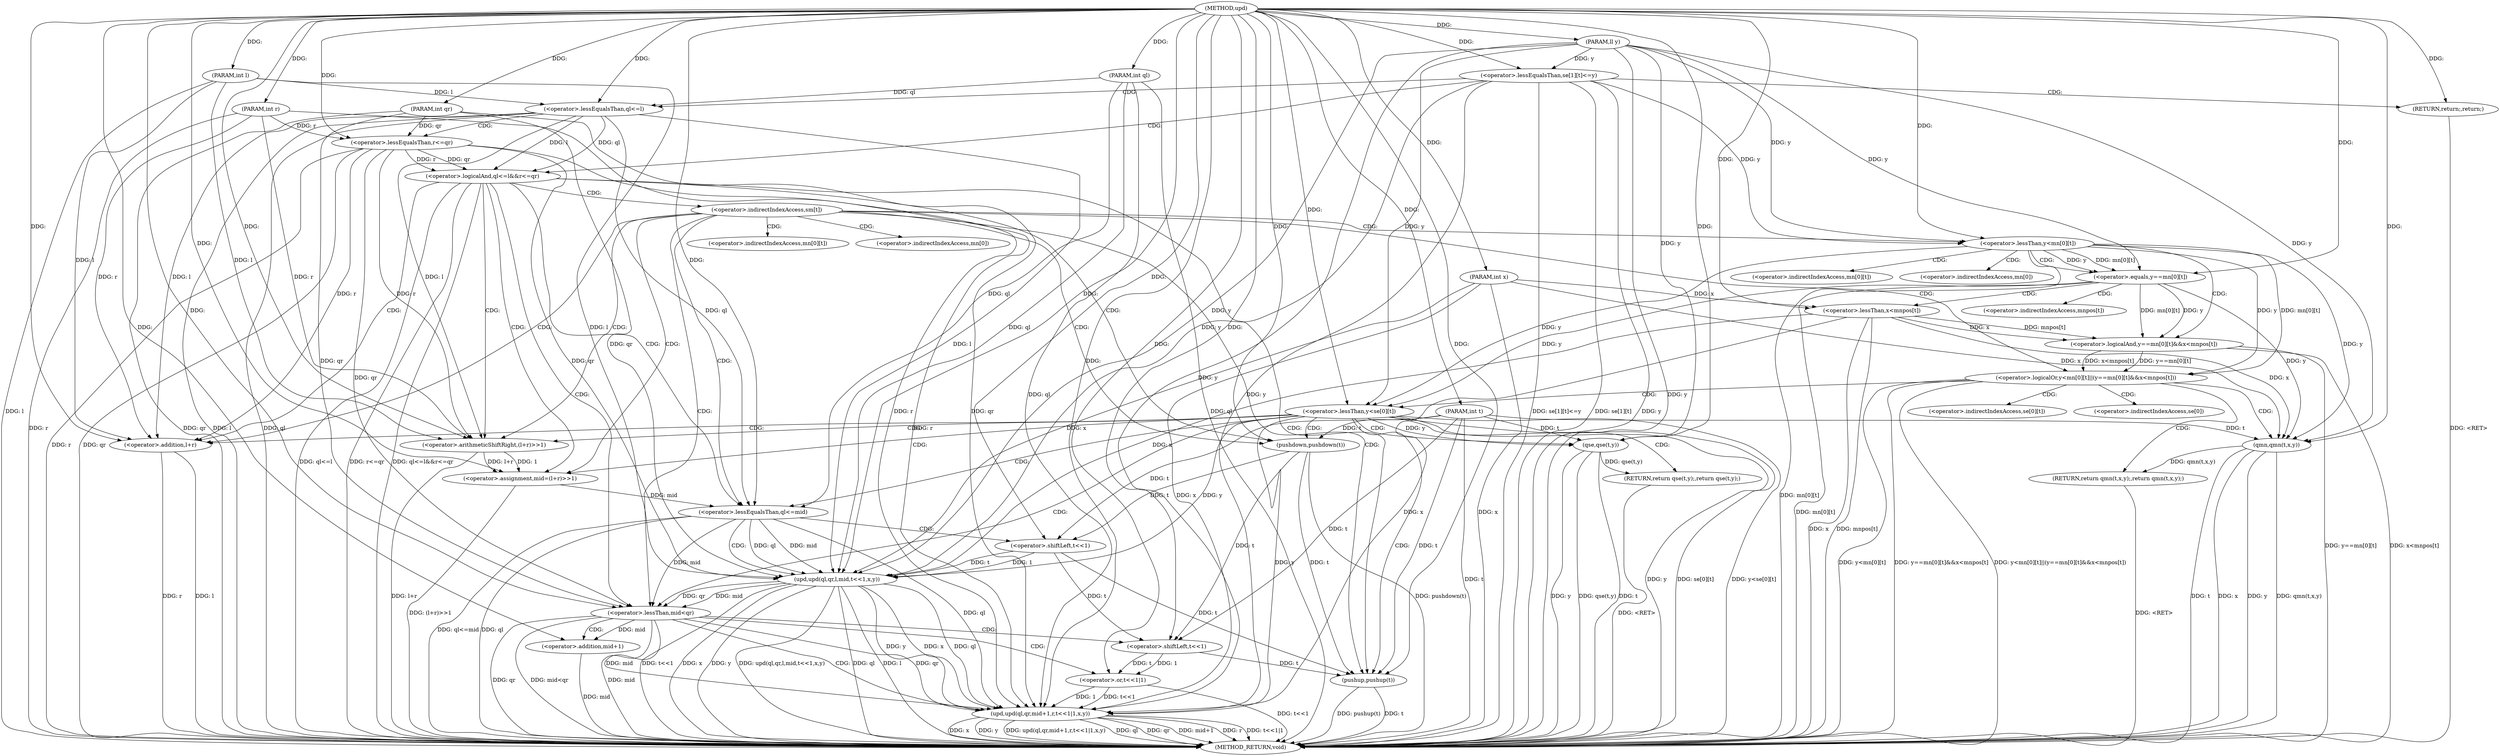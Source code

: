 digraph "upd" {  
"1000961" [label = "(METHOD,upd)" ]
"1001077" [label = "(METHOD_RETURN,void)" ]
"1000962" [label = "(PARAM,int ql)" ]
"1000963" [label = "(PARAM,int qr)" ]
"1000964" [label = "(PARAM,int l)" ]
"1000965" [label = "(PARAM,int r)" ]
"1000966" [label = "(PARAM,int t)" ]
"1000967" [label = "(PARAM,int x)" ]
"1000968" [label = "(PARAM,ll y)" ]
"1001034" [label = "(<operator>.assignment,mid=(l+r)>>1)" ]
"1001041" [label = "(pushdown,pushdown(t))" ]
"1001075" [label = "(pushup,pushup(t))" ]
"1000971" [label = "(<operator>.lessEqualsThan,se[1][t]<=y)" ]
"1000978" [label = "(RETURN,return;,return;)" ]
"1000980" [label = "(<operator>.logicalAnd,ql<=l&&r<=qr)" ]
"1001044" [label = "(<operator>.lessEqualsThan,ql<=mid)" ]
"1001047" [label = "(upd,upd(ql,qr,l,mid,t<<1,x,y))" ]
"1001058" [label = "(<operator>.lessThan,mid<qr)" ]
"1001061" [label = "(upd,upd(ql,qr,mid+1,r,t<<1|1,x,y))" ]
"1001036" [label = "(<operator>.arithmeticShiftRight,(l+r)>>1)" ]
"1000981" [label = "(<operator>.lessEqualsThan,ql<=l)" ]
"1000984" [label = "(<operator>.lessEqualsThan,r<=qr)" ]
"1001037" [label = "(<operator>.addition,l+r)" ]
"1001052" [label = "(<operator>.shiftLeft,t<<1)" ]
"1001064" [label = "(<operator>.addition,mid+1)" ]
"1001068" [label = "(<operator>.or,t<<1|1)" ]
"1001069" [label = "(<operator>.shiftLeft,t<<1)" ]
"1000994" [label = "(<operator>.logicalOr,y<mn[0][t]||(y==mn[0][t]&&x<mnpos[t]))" ]
"1001015" [label = "(RETURN,return qmn(t,x,y);,return qmn(t,x,y);)" ]
"1001016" [label = "(qmn,qmn(t,x,y))" ]
"1000995" [label = "(<operator>.lessThan,y<mn[0][t])" ]
"1001002" [label = "(<operator>.logicalAnd,y==mn[0][t]&&x<mnpos[t])" ]
"1001022" [label = "(<operator>.lessThan,y<se[0][t])" ]
"1001029" [label = "(RETURN,return qse(t,y);,return qse(t,y);)" ]
"1001003" [label = "(<operator>.equals,y==mn[0][t])" ]
"1001010" [label = "(<operator>.lessThan,x<mnpos[t])" ]
"1001030" [label = "(qse,qse(t,y))" ]
"1000989" [label = "(<operator>.indirectIndexAccess,sm[t])" ]
"1000997" [label = "(<operator>.indirectIndexAccess,mn[0][t])" ]
"1000998" [label = "(<operator>.indirectIndexAccess,mn[0])" ]
"1001005" [label = "(<operator>.indirectIndexAccess,mn[0][t])" ]
"1001012" [label = "(<operator>.indirectIndexAccess,mnpos[t])" ]
"1001024" [label = "(<operator>.indirectIndexAccess,se[0][t])" ]
"1001006" [label = "(<operator>.indirectIndexAccess,mn[0])" ]
"1001025" [label = "(<operator>.indirectIndexAccess,se[0])" ]
  "1001029" -> "1001077"  [ label = "DDG: <RET>"] 
  "1000978" -> "1001077"  [ label = "DDG: <RET>"] 
  "1000962" -> "1001077"  [ label = "DDG: ql"] 
  "1000963" -> "1001077"  [ label = "DDG: qr"] 
  "1000964" -> "1001077"  [ label = "DDG: l"] 
  "1000965" -> "1001077"  [ label = "DDG: r"] 
  "1000966" -> "1001077"  [ label = "DDG: t"] 
  "1000967" -> "1001077"  [ label = "DDG: x"] 
  "1000968" -> "1001077"  [ label = "DDG: y"] 
  "1000971" -> "1001077"  [ label = "DDG: se[1][t]"] 
  "1000971" -> "1001077"  [ label = "DDG: y"] 
  "1000971" -> "1001077"  [ label = "DDG: se[1][t]<=y"] 
  "1000981" -> "1001077"  [ label = "DDG: ql"] 
  "1000981" -> "1001077"  [ label = "DDG: l"] 
  "1000980" -> "1001077"  [ label = "DDG: ql<=l"] 
  "1000984" -> "1001077"  [ label = "DDG: r"] 
  "1000984" -> "1001077"  [ label = "DDG: qr"] 
  "1000980" -> "1001077"  [ label = "DDG: r<=qr"] 
  "1000980" -> "1001077"  [ label = "DDG: ql<=l&&r<=qr"] 
  "1000995" -> "1001077"  [ label = "DDG: mn[0][t]"] 
  "1000994" -> "1001077"  [ label = "DDG: y<mn[0][t]"] 
  "1001003" -> "1001077"  [ label = "DDG: mn[0][t]"] 
  "1001002" -> "1001077"  [ label = "DDG: y==mn[0][t]"] 
  "1001010" -> "1001077"  [ label = "DDG: x"] 
  "1001010" -> "1001077"  [ label = "DDG: mnpos[t]"] 
  "1001002" -> "1001077"  [ label = "DDG: x<mnpos[t]"] 
  "1000994" -> "1001077"  [ label = "DDG: y==mn[0][t]&&x<mnpos[t]"] 
  "1000994" -> "1001077"  [ label = "DDG: y<mn[0][t]||(y==mn[0][t]&&x<mnpos[t])"] 
  "1001022" -> "1001077"  [ label = "DDG: y"] 
  "1001022" -> "1001077"  [ label = "DDG: se[0][t]"] 
  "1001022" -> "1001077"  [ label = "DDG: y<se[0][t]"] 
  "1001037" -> "1001077"  [ label = "DDG: l"] 
  "1001037" -> "1001077"  [ label = "DDG: r"] 
  "1001036" -> "1001077"  [ label = "DDG: l+r"] 
  "1001034" -> "1001077"  [ label = "DDG: (l+r)>>1"] 
  "1001041" -> "1001077"  [ label = "DDG: pushdown(t)"] 
  "1001044" -> "1001077"  [ label = "DDG: ql"] 
  "1001044" -> "1001077"  [ label = "DDG: ql<=mid"] 
  "1001047" -> "1001077"  [ label = "DDG: ql"] 
  "1001047" -> "1001077"  [ label = "DDG: l"] 
  "1001047" -> "1001077"  [ label = "DDG: t<<1"] 
  "1001047" -> "1001077"  [ label = "DDG: x"] 
  "1001047" -> "1001077"  [ label = "DDG: y"] 
  "1001047" -> "1001077"  [ label = "DDG: upd(ql,qr,l,mid,t<<1,x,y)"] 
  "1001058" -> "1001077"  [ label = "DDG: mid"] 
  "1001058" -> "1001077"  [ label = "DDG: qr"] 
  "1001058" -> "1001077"  [ label = "DDG: mid<qr"] 
  "1001061" -> "1001077"  [ label = "DDG: ql"] 
  "1001061" -> "1001077"  [ label = "DDG: qr"] 
  "1001064" -> "1001077"  [ label = "DDG: mid"] 
  "1001061" -> "1001077"  [ label = "DDG: mid+1"] 
  "1001061" -> "1001077"  [ label = "DDG: r"] 
  "1001068" -> "1001077"  [ label = "DDG: t<<1"] 
  "1001061" -> "1001077"  [ label = "DDG: t<<1|1"] 
  "1001061" -> "1001077"  [ label = "DDG: x"] 
  "1001061" -> "1001077"  [ label = "DDG: y"] 
  "1001061" -> "1001077"  [ label = "DDG: upd(ql,qr,mid+1,r,t<<1|1,x,y)"] 
  "1001075" -> "1001077"  [ label = "DDG: t"] 
  "1001075" -> "1001077"  [ label = "DDG: pushup(t)"] 
  "1001030" -> "1001077"  [ label = "DDG: t"] 
  "1001030" -> "1001077"  [ label = "DDG: y"] 
  "1001030" -> "1001077"  [ label = "DDG: qse(t,y)"] 
  "1001016" -> "1001077"  [ label = "DDG: t"] 
  "1001016" -> "1001077"  [ label = "DDG: x"] 
  "1001016" -> "1001077"  [ label = "DDG: y"] 
  "1001016" -> "1001077"  [ label = "DDG: qmn(t,x,y)"] 
  "1001015" -> "1001077"  [ label = "DDG: <RET>"] 
  "1000961" -> "1000962"  [ label = "DDG: "] 
  "1000961" -> "1000963"  [ label = "DDG: "] 
  "1000961" -> "1000964"  [ label = "DDG: "] 
  "1000961" -> "1000965"  [ label = "DDG: "] 
  "1000961" -> "1000966"  [ label = "DDG: "] 
  "1000961" -> "1000967"  [ label = "DDG: "] 
  "1000961" -> "1000968"  [ label = "DDG: "] 
  "1001036" -> "1001034"  [ label = "DDG: l+r"] 
  "1001036" -> "1001034"  [ label = "DDG: 1"] 
  "1000961" -> "1000978"  [ label = "DDG: "] 
  "1000961" -> "1001034"  [ label = "DDG: "] 
  "1000966" -> "1001041"  [ label = "DDG: t"] 
  "1000961" -> "1001041"  [ label = "DDG: "] 
  "1001041" -> "1001075"  [ label = "DDG: t"] 
  "1001052" -> "1001075"  [ label = "DDG: t"] 
  "1001069" -> "1001075"  [ label = "DDG: t"] 
  "1000966" -> "1001075"  [ label = "DDG: t"] 
  "1000961" -> "1001075"  [ label = "DDG: "] 
  "1000968" -> "1000971"  [ label = "DDG: y"] 
  "1000961" -> "1000971"  [ label = "DDG: "] 
  "1000981" -> "1000980"  [ label = "DDG: ql"] 
  "1000981" -> "1000980"  [ label = "DDG: l"] 
  "1000984" -> "1000980"  [ label = "DDG: qr"] 
  "1000984" -> "1000980"  [ label = "DDG: r"] 
  "1000981" -> "1001036"  [ label = "DDG: l"] 
  "1000964" -> "1001036"  [ label = "DDG: l"] 
  "1000961" -> "1001036"  [ label = "DDG: "] 
  "1000984" -> "1001036"  [ label = "DDG: r"] 
  "1000965" -> "1001036"  [ label = "DDG: r"] 
  "1000981" -> "1001044"  [ label = "DDG: ql"] 
  "1000962" -> "1001044"  [ label = "DDG: ql"] 
  "1000961" -> "1001044"  [ label = "DDG: "] 
  "1001034" -> "1001044"  [ label = "DDG: mid"] 
  "1001044" -> "1001047"  [ label = "DDG: ql"] 
  "1000962" -> "1001047"  [ label = "DDG: ql"] 
  "1000961" -> "1001047"  [ label = "DDG: "] 
  "1001010" -> "1001047"  [ label = "DDG: x"] 
  "1000967" -> "1001047"  [ label = "DDG: x"] 
  "1000984" -> "1001047"  [ label = "DDG: qr"] 
  "1000963" -> "1001047"  [ label = "DDG: qr"] 
  "1001044" -> "1001047"  [ label = "DDG: mid"] 
  "1001052" -> "1001047"  [ label = "DDG: 1"] 
  "1001052" -> "1001047"  [ label = "DDG: t"] 
  "1000971" -> "1001047"  [ label = "DDG: y"] 
  "1001022" -> "1001047"  [ label = "DDG: y"] 
  "1000968" -> "1001047"  [ label = "DDG: y"] 
  "1000964" -> "1001047"  [ label = "DDG: l"] 
  "1000981" -> "1001047"  [ label = "DDG: l"] 
  "1001044" -> "1001058"  [ label = "DDG: mid"] 
  "1001047" -> "1001058"  [ label = "DDG: mid"] 
  "1000961" -> "1001058"  [ label = "DDG: "] 
  "1000984" -> "1001058"  [ label = "DDG: qr"] 
  "1001047" -> "1001058"  [ label = "DDG: qr"] 
  "1000963" -> "1001058"  [ label = "DDG: qr"] 
  "1001044" -> "1001061"  [ label = "DDG: ql"] 
  "1001047" -> "1001061"  [ label = "DDG: ql"] 
  "1000962" -> "1001061"  [ label = "DDG: ql"] 
  "1000961" -> "1001061"  [ label = "DDG: "] 
  "1001058" -> "1001061"  [ label = "DDG: qr"] 
  "1000963" -> "1001061"  [ label = "DDG: qr"] 
  "1001068" -> "1001061"  [ label = "DDG: t<<1"] 
  "1001068" -> "1001061"  [ label = "DDG: 1"] 
  "1000965" -> "1001061"  [ label = "DDG: r"] 
  "1000984" -> "1001061"  [ label = "DDG: r"] 
  "1000971" -> "1001061"  [ label = "DDG: y"] 
  "1001022" -> "1001061"  [ label = "DDG: y"] 
  "1001047" -> "1001061"  [ label = "DDG: y"] 
  "1000968" -> "1001061"  [ label = "DDG: y"] 
  "1001058" -> "1001061"  [ label = "DDG: mid"] 
  "1001010" -> "1001061"  [ label = "DDG: x"] 
  "1001047" -> "1001061"  [ label = "DDG: x"] 
  "1000967" -> "1001061"  [ label = "DDG: x"] 
  "1000962" -> "1000981"  [ label = "DDG: ql"] 
  "1000961" -> "1000981"  [ label = "DDG: "] 
  "1000964" -> "1000981"  [ label = "DDG: l"] 
  "1000965" -> "1000984"  [ label = "DDG: r"] 
  "1000961" -> "1000984"  [ label = "DDG: "] 
  "1000963" -> "1000984"  [ label = "DDG: qr"] 
  "1000981" -> "1001037"  [ label = "DDG: l"] 
  "1000964" -> "1001037"  [ label = "DDG: l"] 
  "1000961" -> "1001037"  [ label = "DDG: "] 
  "1000984" -> "1001037"  [ label = "DDG: r"] 
  "1000965" -> "1001037"  [ label = "DDG: r"] 
  "1001041" -> "1001052"  [ label = "DDG: t"] 
  "1000966" -> "1001052"  [ label = "DDG: t"] 
  "1000961" -> "1001052"  [ label = "DDG: "] 
  "1001058" -> "1001064"  [ label = "DDG: mid"] 
  "1000961" -> "1001064"  [ label = "DDG: "] 
  "1001069" -> "1001068"  [ label = "DDG: t"] 
  "1001069" -> "1001068"  [ label = "DDG: 1"] 
  "1000961" -> "1001068"  [ label = "DDG: "] 
  "1001041" -> "1001069"  [ label = "DDG: t"] 
  "1001052" -> "1001069"  [ label = "DDG: t"] 
  "1000966" -> "1001069"  [ label = "DDG: t"] 
  "1000961" -> "1001069"  [ label = "DDG: "] 
  "1001016" -> "1001015"  [ label = "DDG: qmn(t,x,y)"] 
  "1000995" -> "1000994"  [ label = "DDG: mn[0][t]"] 
  "1000995" -> "1000994"  [ label = "DDG: y"] 
  "1001002" -> "1000994"  [ label = "DDG: y==mn[0][t]"] 
  "1001002" -> "1000994"  [ label = "DDG: x<mnpos[t]"] 
  "1000971" -> "1000995"  [ label = "DDG: y"] 
  "1000968" -> "1000995"  [ label = "DDG: y"] 
  "1000961" -> "1000995"  [ label = "DDG: "] 
  "1001003" -> "1001002"  [ label = "DDG: y"] 
  "1001003" -> "1001002"  [ label = "DDG: mn[0][t]"] 
  "1001010" -> "1001002"  [ label = "DDG: mnpos[t]"] 
  "1001010" -> "1001002"  [ label = "DDG: x"] 
  "1000966" -> "1001016"  [ label = "DDG: t"] 
  "1000961" -> "1001016"  [ label = "DDG: "] 
  "1001010" -> "1001016"  [ label = "DDG: x"] 
  "1000967" -> "1001016"  [ label = "DDG: x"] 
  "1000995" -> "1001016"  [ label = "DDG: y"] 
  "1001003" -> "1001016"  [ label = "DDG: y"] 
  "1000968" -> "1001016"  [ label = "DDG: y"] 
  "1001030" -> "1001029"  [ label = "DDG: qse(t,y)"] 
  "1000995" -> "1001003"  [ label = "DDG: y"] 
  "1000968" -> "1001003"  [ label = "DDG: y"] 
  "1000961" -> "1001003"  [ label = "DDG: "] 
  "1000995" -> "1001003"  [ label = "DDG: mn[0][t]"] 
  "1000967" -> "1001010"  [ label = "DDG: x"] 
  "1000961" -> "1001010"  [ label = "DDG: "] 
  "1000995" -> "1001022"  [ label = "DDG: y"] 
  "1001003" -> "1001022"  [ label = "DDG: y"] 
  "1000968" -> "1001022"  [ label = "DDG: y"] 
  "1000961" -> "1001022"  [ label = "DDG: "] 
  "1000966" -> "1001030"  [ label = "DDG: t"] 
  "1000961" -> "1001030"  [ label = "DDG: "] 
  "1001022" -> "1001030"  [ label = "DDG: y"] 
  "1000968" -> "1001030"  [ label = "DDG: y"] 
  "1000971" -> "1000980"  [ label = "CDG: "] 
  "1000971" -> "1000978"  [ label = "CDG: "] 
  "1000971" -> "1000981"  [ label = "CDG: "] 
  "1000980" -> "1001037"  [ label = "CDG: "] 
  "1000980" -> "1001034"  [ label = "CDG: "] 
  "1000980" -> "1001058"  [ label = "CDG: "] 
  "1000980" -> "1001041"  [ label = "CDG: "] 
  "1000980" -> "1001075"  [ label = "CDG: "] 
  "1000980" -> "1001036"  [ label = "CDG: "] 
  "1000980" -> "1000989"  [ label = "CDG: "] 
  "1000980" -> "1001044"  [ label = "CDG: "] 
  "1001044" -> "1001052"  [ label = "CDG: "] 
  "1001044" -> "1001047"  [ label = "CDG: "] 
  "1001058" -> "1001068"  [ label = "CDG: "] 
  "1001058" -> "1001069"  [ label = "CDG: "] 
  "1001058" -> "1001064"  [ label = "CDG: "] 
  "1001058" -> "1001061"  [ label = "CDG: "] 
  "1000981" -> "1000984"  [ label = "CDG: "] 
  "1000989" -> "1000995"  [ label = "CDG: "] 
  "1000989" -> "1001037"  [ label = "CDG: "] 
  "1000989" -> "1001034"  [ label = "CDG: "] 
  "1000989" -> "1001058"  [ label = "CDG: "] 
  "1000989" -> "1001041"  [ label = "CDG: "] 
  "1000989" -> "1000994"  [ label = "CDG: "] 
  "1000989" -> "1000998"  [ label = "CDG: "] 
  "1000989" -> "1001075"  [ label = "CDG: "] 
  "1000989" -> "1001036"  [ label = "CDG: "] 
  "1000989" -> "1001044"  [ label = "CDG: "] 
  "1000989" -> "1000997"  [ label = "CDG: "] 
  "1000994" -> "1001022"  [ label = "CDG: "] 
  "1000994" -> "1001024"  [ label = "CDG: "] 
  "1000994" -> "1001025"  [ label = "CDG: "] 
  "1000994" -> "1001016"  [ label = "CDG: "] 
  "1000994" -> "1001015"  [ label = "CDG: "] 
  "1000995" -> "1001005"  [ label = "CDG: "] 
  "1000995" -> "1001003"  [ label = "CDG: "] 
  "1000995" -> "1001002"  [ label = "CDG: "] 
  "1000995" -> "1001006"  [ label = "CDG: "] 
  "1001003" -> "1001010"  [ label = "CDG: "] 
  "1001003" -> "1001012"  [ label = "CDG: "] 
  "1001022" -> "1001037"  [ label = "CDG: "] 
  "1001022" -> "1001034"  [ label = "CDG: "] 
  "1001022" -> "1001058"  [ label = "CDG: "] 
  "1001022" -> "1001041"  [ label = "CDG: "] 
  "1001022" -> "1001030"  [ label = "CDG: "] 
  "1001022" -> "1001075"  [ label = "CDG: "] 
  "1001022" -> "1001036"  [ label = "CDG: "] 
  "1001022" -> "1001029"  [ label = "CDG: "] 
  "1001022" -> "1001044"  [ label = "CDG: "] 
}
